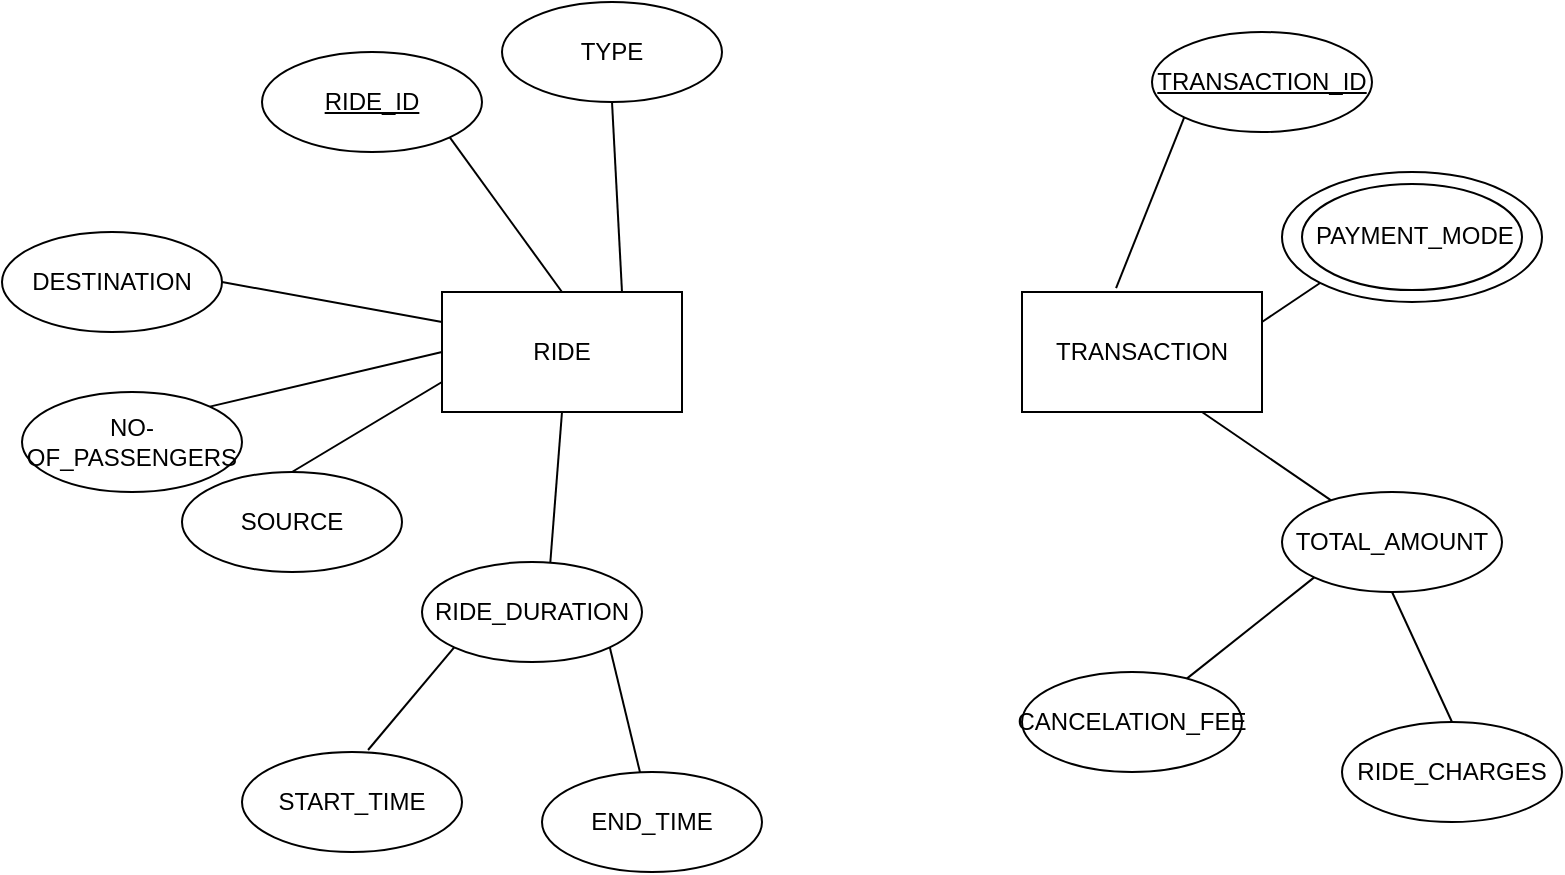 <mxfile version="12.2.3" type="device" pages="1"><diagram id="rvng6MtG-VQ0wNqi6GVh" name="Page-1"><mxGraphModel dx="854" dy="419" grid="1" gridSize="10" guides="1" tooltips="1" connect="1" arrows="1" fold="1" page="1" pageScale="1" pageWidth="1100" pageHeight="1700" math="0" shadow="0"><root><mxCell id="0"/><mxCell id="1" parent="0"/><mxCell id="Js9ZCu5tpPCyN0kuMBnG-23" style="edgeStyle=none;rounded=0;orthogonalLoop=1;jettySize=auto;html=1;exitX=0;exitY=0.75;exitDx=0;exitDy=0;entryX=0.5;entryY=0;entryDx=0;entryDy=0;endArrow=none;endFill=0;" parent="1" source="Js9ZCu5tpPCyN0kuMBnG-1" target="Js9ZCu5tpPCyN0kuMBnG-14" edge="1"><mxGeometry relative="1" as="geometry"/></mxCell><mxCell id="Js9ZCu5tpPCyN0kuMBnG-24" style="edgeStyle=none;rounded=0;orthogonalLoop=1;jettySize=auto;html=1;exitX=0.5;exitY=1;exitDx=0;exitDy=0;entryX=0.582;entryY=0.04;entryDx=0;entryDy=0;entryPerimeter=0;endArrow=none;endFill=0;" parent="1" source="Js9ZCu5tpPCyN0kuMBnG-1" target="Js9ZCu5tpPCyN0kuMBnG-16" edge="1"><mxGeometry relative="1" as="geometry"/></mxCell><mxCell id="Js9ZCu5tpPCyN0kuMBnG-1" value="RIDE" style="rounded=0;whiteSpace=wrap;html=1;" parent="1" vertex="1"><mxGeometry x="290" y="230" width="120" height="60" as="geometry"/></mxCell><mxCell id="Js9ZCu5tpPCyN0kuMBnG-26" style="edgeStyle=none;rounded=0;orthogonalLoop=1;jettySize=auto;html=1;exitX=1;exitY=1;exitDx=0;exitDy=0;entryX=0.5;entryY=0;entryDx=0;entryDy=0;endArrow=none;endFill=0;" parent="1" source="Js9ZCu5tpPCyN0kuMBnG-2" target="Js9ZCu5tpPCyN0kuMBnG-1" edge="1"><mxGeometry relative="1" as="geometry"/></mxCell><mxCell id="Js9ZCu5tpPCyN0kuMBnG-2" value="&lt;u&gt;RIDE_ID&lt;/u&gt;" style="ellipse;whiteSpace=wrap;html=1;" parent="1" vertex="1"><mxGeometry x="200" y="110" width="110" height="50" as="geometry"/></mxCell><mxCell id="Js9ZCu5tpPCyN0kuMBnG-29" style="edgeStyle=none;rounded=0;orthogonalLoop=1;jettySize=auto;html=1;exitX=0;exitY=1;exitDx=0;exitDy=0;entryX=0.392;entryY=-0.033;entryDx=0;entryDy=0;entryPerimeter=0;endArrow=none;endFill=0;" parent="1" source="Js9ZCu5tpPCyN0kuMBnG-4" target="Js9ZCu5tpPCyN0kuMBnG-8" edge="1"><mxGeometry relative="1" as="geometry"/></mxCell><mxCell id="Js9ZCu5tpPCyN0kuMBnG-4" value="&lt;u&gt;TRANSACTION_ID&lt;/u&gt;" style="ellipse;whiteSpace=wrap;html=1;" parent="1" vertex="1"><mxGeometry x="645" y="100" width="110" height="50" as="geometry"/></mxCell><mxCell id="Js9ZCu5tpPCyN0kuMBnG-27" style="edgeStyle=none;rounded=0;orthogonalLoop=1;jettySize=auto;html=1;exitX=0.75;exitY=1;exitDx=0;exitDy=0;endArrow=none;endFill=0;" parent="1" source="Js9ZCu5tpPCyN0kuMBnG-8" target="Js9ZCu5tpPCyN0kuMBnG-11" edge="1"><mxGeometry relative="1" as="geometry"/></mxCell><mxCell id="Js9ZCu5tpPCyN0kuMBnG-28" style="edgeStyle=none;rounded=0;orthogonalLoop=1;jettySize=auto;html=1;exitX=1;exitY=0.25;exitDx=0;exitDy=0;entryX=0;entryY=1;entryDx=0;entryDy=0;endArrow=none;endFill=0;" parent="1" source="Js9ZCu5tpPCyN0kuMBnG-8" target="Js9ZCu5tpPCyN0kuMBnG-12" edge="1"><mxGeometry relative="1" as="geometry"/></mxCell><mxCell id="Js9ZCu5tpPCyN0kuMBnG-8" value="TRANSACTION" style="rounded=0;whiteSpace=wrap;html=1;" parent="1" vertex="1"><mxGeometry x="580" y="230" width="120" height="60" as="geometry"/></mxCell><mxCell id="Js9ZCu5tpPCyN0kuMBnG-37" style="edgeStyle=none;rounded=0;orthogonalLoop=1;jettySize=auto;html=1;exitX=0;exitY=1;exitDx=0;exitDy=0;endArrow=none;endFill=0;" parent="1" source="Js9ZCu5tpPCyN0kuMBnG-11" target="Js9ZCu5tpPCyN0kuMBnG-36" edge="1"><mxGeometry relative="1" as="geometry"/></mxCell><mxCell id="Js9ZCu5tpPCyN0kuMBnG-38" style="edgeStyle=none;rounded=0;orthogonalLoop=1;jettySize=auto;html=1;exitX=0.5;exitY=1;exitDx=0;exitDy=0;entryX=0.5;entryY=0;entryDx=0;entryDy=0;endArrow=none;endFill=0;" parent="1" source="Js9ZCu5tpPCyN0kuMBnG-11" target="Js9ZCu5tpPCyN0kuMBnG-35" edge="1"><mxGeometry relative="1" as="geometry"/></mxCell><mxCell id="Js9ZCu5tpPCyN0kuMBnG-11" value="TOTAL_AMOUNT" style="ellipse;whiteSpace=wrap;html=1;" parent="1" vertex="1"><mxGeometry x="710" y="330" width="110" height="50" as="geometry"/></mxCell><mxCell id="Js9ZCu5tpPCyN0kuMBnG-12" value="" style="ellipse;whiteSpace=wrap;html=1;" parent="1" vertex="1"><mxGeometry x="710" y="170" width="130" height="65" as="geometry"/></mxCell><mxCell id="Js9ZCu5tpPCyN0kuMBnG-25" style="edgeStyle=none;rounded=0;orthogonalLoop=1;jettySize=auto;html=1;exitX=1;exitY=0.5;exitDx=0;exitDy=0;entryX=0;entryY=0.25;entryDx=0;entryDy=0;endArrow=none;endFill=0;" parent="1" source="Js9ZCu5tpPCyN0kuMBnG-13" target="Js9ZCu5tpPCyN0kuMBnG-1" edge="1"><mxGeometry relative="1" as="geometry"/></mxCell><mxCell id="Js9ZCu5tpPCyN0kuMBnG-13" value="DESTINATION" style="ellipse;whiteSpace=wrap;html=1;" parent="1" vertex="1"><mxGeometry x="70" y="200" width="110" height="50" as="geometry"/></mxCell><mxCell id="Js9ZCu5tpPCyN0kuMBnG-14" value="SOURCE" style="ellipse;whiteSpace=wrap;html=1;" parent="1" vertex="1"><mxGeometry x="160" y="320" width="110" height="50" as="geometry"/></mxCell><mxCell id="Js9ZCu5tpPCyN0kuMBnG-21" style="rounded=0;orthogonalLoop=1;jettySize=auto;html=1;exitX=0;exitY=1;exitDx=0;exitDy=0;entryX=0.573;entryY=-0.02;entryDx=0;entryDy=0;entryPerimeter=0;endArrow=none;endFill=0;" parent="1" source="Js9ZCu5tpPCyN0kuMBnG-16" target="Js9ZCu5tpPCyN0kuMBnG-18" edge="1"><mxGeometry relative="1" as="geometry"/></mxCell><mxCell id="Js9ZCu5tpPCyN0kuMBnG-22" style="edgeStyle=none;rounded=0;orthogonalLoop=1;jettySize=auto;html=1;exitX=1;exitY=1;exitDx=0;exitDy=0;endArrow=none;endFill=0;" parent="1" source="Js9ZCu5tpPCyN0kuMBnG-16" target="Js9ZCu5tpPCyN0kuMBnG-19" edge="1"><mxGeometry relative="1" as="geometry"/></mxCell><mxCell id="Js9ZCu5tpPCyN0kuMBnG-16" value="RIDE_DURATION" style="ellipse;whiteSpace=wrap;html=1;" parent="1" vertex="1"><mxGeometry x="280" y="365" width="110" height="50" as="geometry"/></mxCell><mxCell id="Js9ZCu5tpPCyN0kuMBnG-18" value="START_TIME" style="ellipse;whiteSpace=wrap;html=1;" parent="1" vertex="1"><mxGeometry x="190" y="460" width="110" height="50" as="geometry"/></mxCell><mxCell id="Js9ZCu5tpPCyN0kuMBnG-19" value="END_TIME" style="ellipse;whiteSpace=wrap;html=1;" parent="1" vertex="1"><mxGeometry x="340" y="470" width="110" height="50" as="geometry"/></mxCell><mxCell id="Js9ZCu5tpPCyN0kuMBnG-31" style="edgeStyle=none;rounded=0;orthogonalLoop=1;jettySize=auto;html=1;exitX=0.5;exitY=1;exitDx=0;exitDy=0;entryX=0.75;entryY=0;entryDx=0;entryDy=0;endArrow=none;endFill=0;" parent="1" source="Js9ZCu5tpPCyN0kuMBnG-30" target="Js9ZCu5tpPCyN0kuMBnG-1" edge="1"><mxGeometry relative="1" as="geometry"/></mxCell><mxCell id="Js9ZCu5tpPCyN0kuMBnG-30" value="TYPE" style="ellipse;whiteSpace=wrap;html=1;" parent="1" vertex="1"><mxGeometry x="320" y="85" width="110" height="50" as="geometry"/></mxCell><mxCell id="Js9ZCu5tpPCyN0kuMBnG-33" style="edgeStyle=none;rounded=0;orthogonalLoop=1;jettySize=auto;html=1;exitX=1;exitY=0;exitDx=0;exitDy=0;entryX=0;entryY=0.5;entryDx=0;entryDy=0;endArrow=none;endFill=0;" parent="1" source="Js9ZCu5tpPCyN0kuMBnG-32" target="Js9ZCu5tpPCyN0kuMBnG-1" edge="1"><mxGeometry relative="1" as="geometry"/></mxCell><mxCell id="Js9ZCu5tpPCyN0kuMBnG-32" value="NO-OF_PASSENGERS" style="ellipse;whiteSpace=wrap;html=1;" parent="1" vertex="1"><mxGeometry x="80" y="280" width="110" height="50" as="geometry"/></mxCell><mxCell id="Js9ZCu5tpPCyN0kuMBnG-35" value="RIDE_CHARGES" style="ellipse;whiteSpace=wrap;html=1;" parent="1" vertex="1"><mxGeometry x="740" y="445" width="110" height="50" as="geometry"/></mxCell><mxCell id="Js9ZCu5tpPCyN0kuMBnG-36" value="CANCELATION_FEE" style="ellipse;whiteSpace=wrap;html=1;" parent="1" vertex="1"><mxGeometry x="580" y="420" width="110" height="50" as="geometry"/></mxCell><mxCell id="xmpNY4NGmkWjbiNFGayM-4" value="" style="ellipse;whiteSpace=wrap;html=1;" vertex="1" parent="1"><mxGeometry x="720" y="176" width="110" height="53" as="geometry"/></mxCell><mxCell id="xmpNY4NGmkWjbiNFGayM-7" value="PAYMENT_MODE" style="text;html=1;" vertex="1" parent="1"><mxGeometry x="725" y="187.5" width="100" height="30" as="geometry"/></mxCell></root></mxGraphModel></diagram></mxfile>